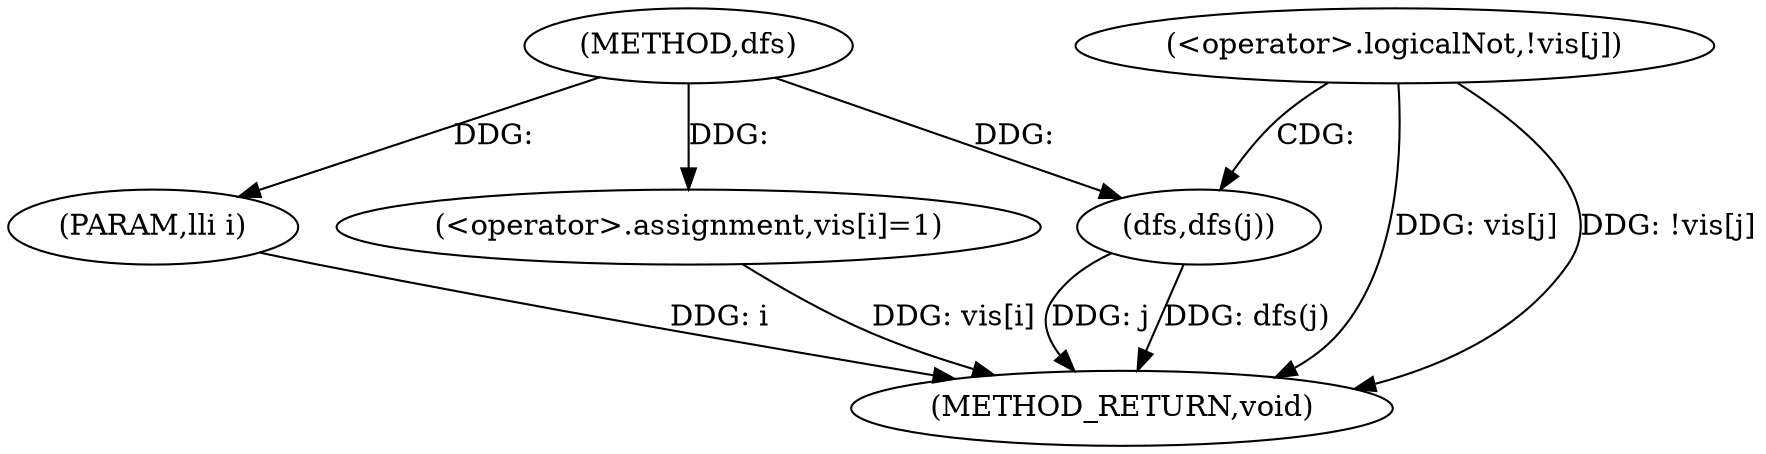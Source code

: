 digraph "dfs" {  
"1000336" [label = "(METHOD,dfs)" ]
"1000354" [label = "(METHOD_RETURN,void)" ]
"1000337" [label = "(PARAM,lli i)" ]
"1000339" [label = "(<operator>.assignment,vis[i]=1)" ]
"1000347" [label = "(<operator>.logicalNot,!vis[j])" ]
"1000352" [label = "(dfs,dfs(j))" ]
  "1000337" -> "1000354"  [ label = "DDG: i"] 
  "1000339" -> "1000354"  [ label = "DDG: vis[i]"] 
  "1000347" -> "1000354"  [ label = "DDG: vis[j]"] 
  "1000347" -> "1000354"  [ label = "DDG: !vis[j]"] 
  "1000352" -> "1000354"  [ label = "DDG: j"] 
  "1000352" -> "1000354"  [ label = "DDG: dfs(j)"] 
  "1000336" -> "1000337"  [ label = "DDG: "] 
  "1000336" -> "1000339"  [ label = "DDG: "] 
  "1000336" -> "1000352"  [ label = "DDG: "] 
  "1000347" -> "1000352"  [ label = "CDG: "] 
}
